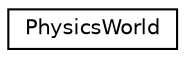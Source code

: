 digraph G
{
  edge [fontname="Helvetica",fontsize="10",labelfontname="Helvetica",labelfontsize="10"];
  node [fontname="Helvetica",fontsize="10",shape=record];
  rankdir="LR";
  Node1 [label="PhysicsWorld",height=0.2,width=0.4,color="black", fillcolor="white", style="filled",URL="$class_physics_world.html"];
}
